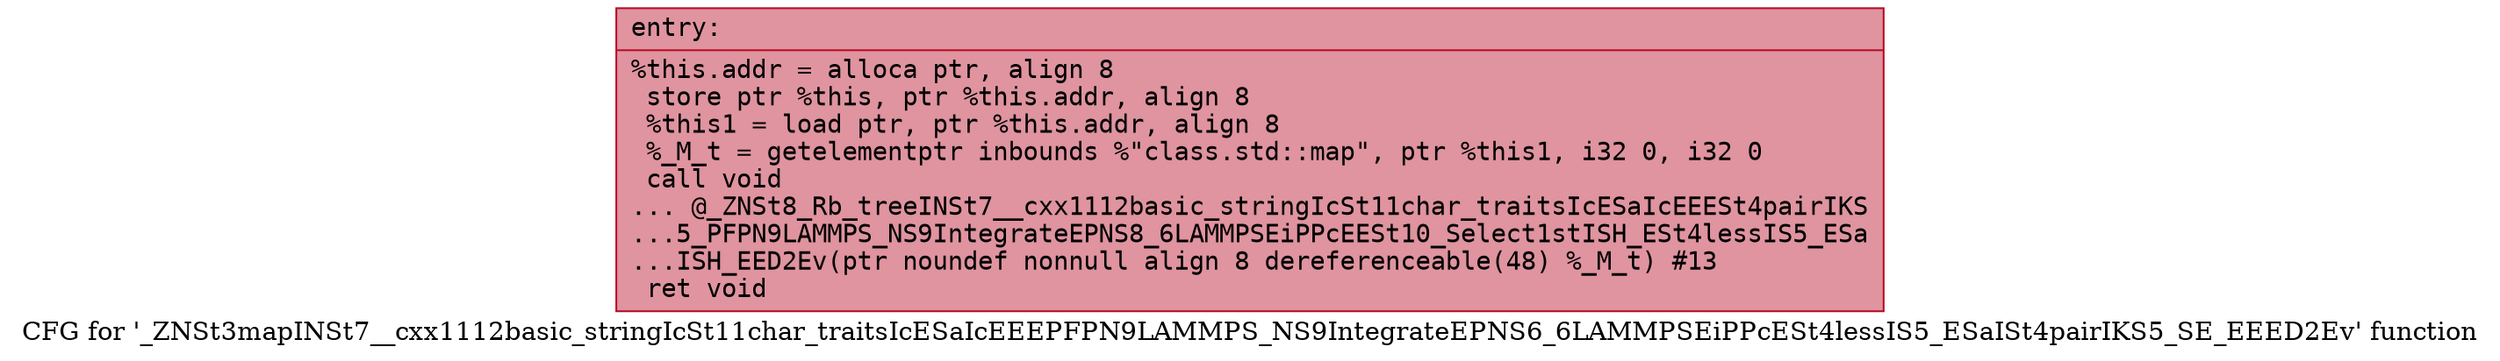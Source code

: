 digraph "CFG for '_ZNSt3mapINSt7__cxx1112basic_stringIcSt11char_traitsIcESaIcEEEPFPN9LAMMPS_NS9IntegrateEPNS6_6LAMMPSEiPPcESt4lessIS5_ESaISt4pairIKS5_SE_EEED2Ev' function" {
	label="CFG for '_ZNSt3mapINSt7__cxx1112basic_stringIcSt11char_traitsIcESaIcEEEPFPN9LAMMPS_NS9IntegrateEPNS6_6LAMMPSEiPPcESt4lessIS5_ESaISt4pairIKS5_SE_EEED2Ev' function";

	Node0x55ee27135080 [shape=record,color="#b70d28ff", style=filled, fillcolor="#b70d2870" fontname="Courier",label="{entry:\l|  %this.addr = alloca ptr, align 8\l  store ptr %this, ptr %this.addr, align 8\l  %this1 = load ptr, ptr %this.addr, align 8\l  %_M_t = getelementptr inbounds %\"class.std::map\", ptr %this1, i32 0, i32 0\l  call void\l... @_ZNSt8_Rb_treeINSt7__cxx1112basic_stringIcSt11char_traitsIcESaIcEEESt4pairIKS\l...5_PFPN9LAMMPS_NS9IntegrateEPNS8_6LAMMPSEiPPcEESt10_Select1stISH_ESt4lessIS5_ESa\l...ISH_EED2Ev(ptr noundef nonnull align 8 dereferenceable(48) %_M_t) #13\l  ret void\l}"];
}

